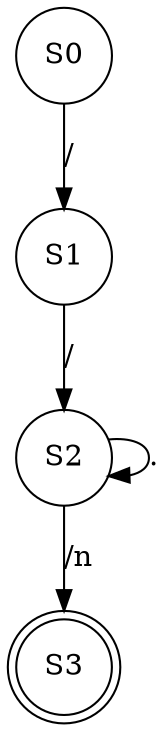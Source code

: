 // Grafica de Estados
digraph {
	node [shape=circle]
	S0 [label=S0]
	S1 [label=S1]
	S2 [label=S2]
	S3 [label=S3]
	S3 [shape=doublecircle]
	S0 -> S1 [label="/"]
	S1 -> S2 [label="/"]
	S2 -> S2 [label="."]
	S2 -> S3 [label="/n"]
}
